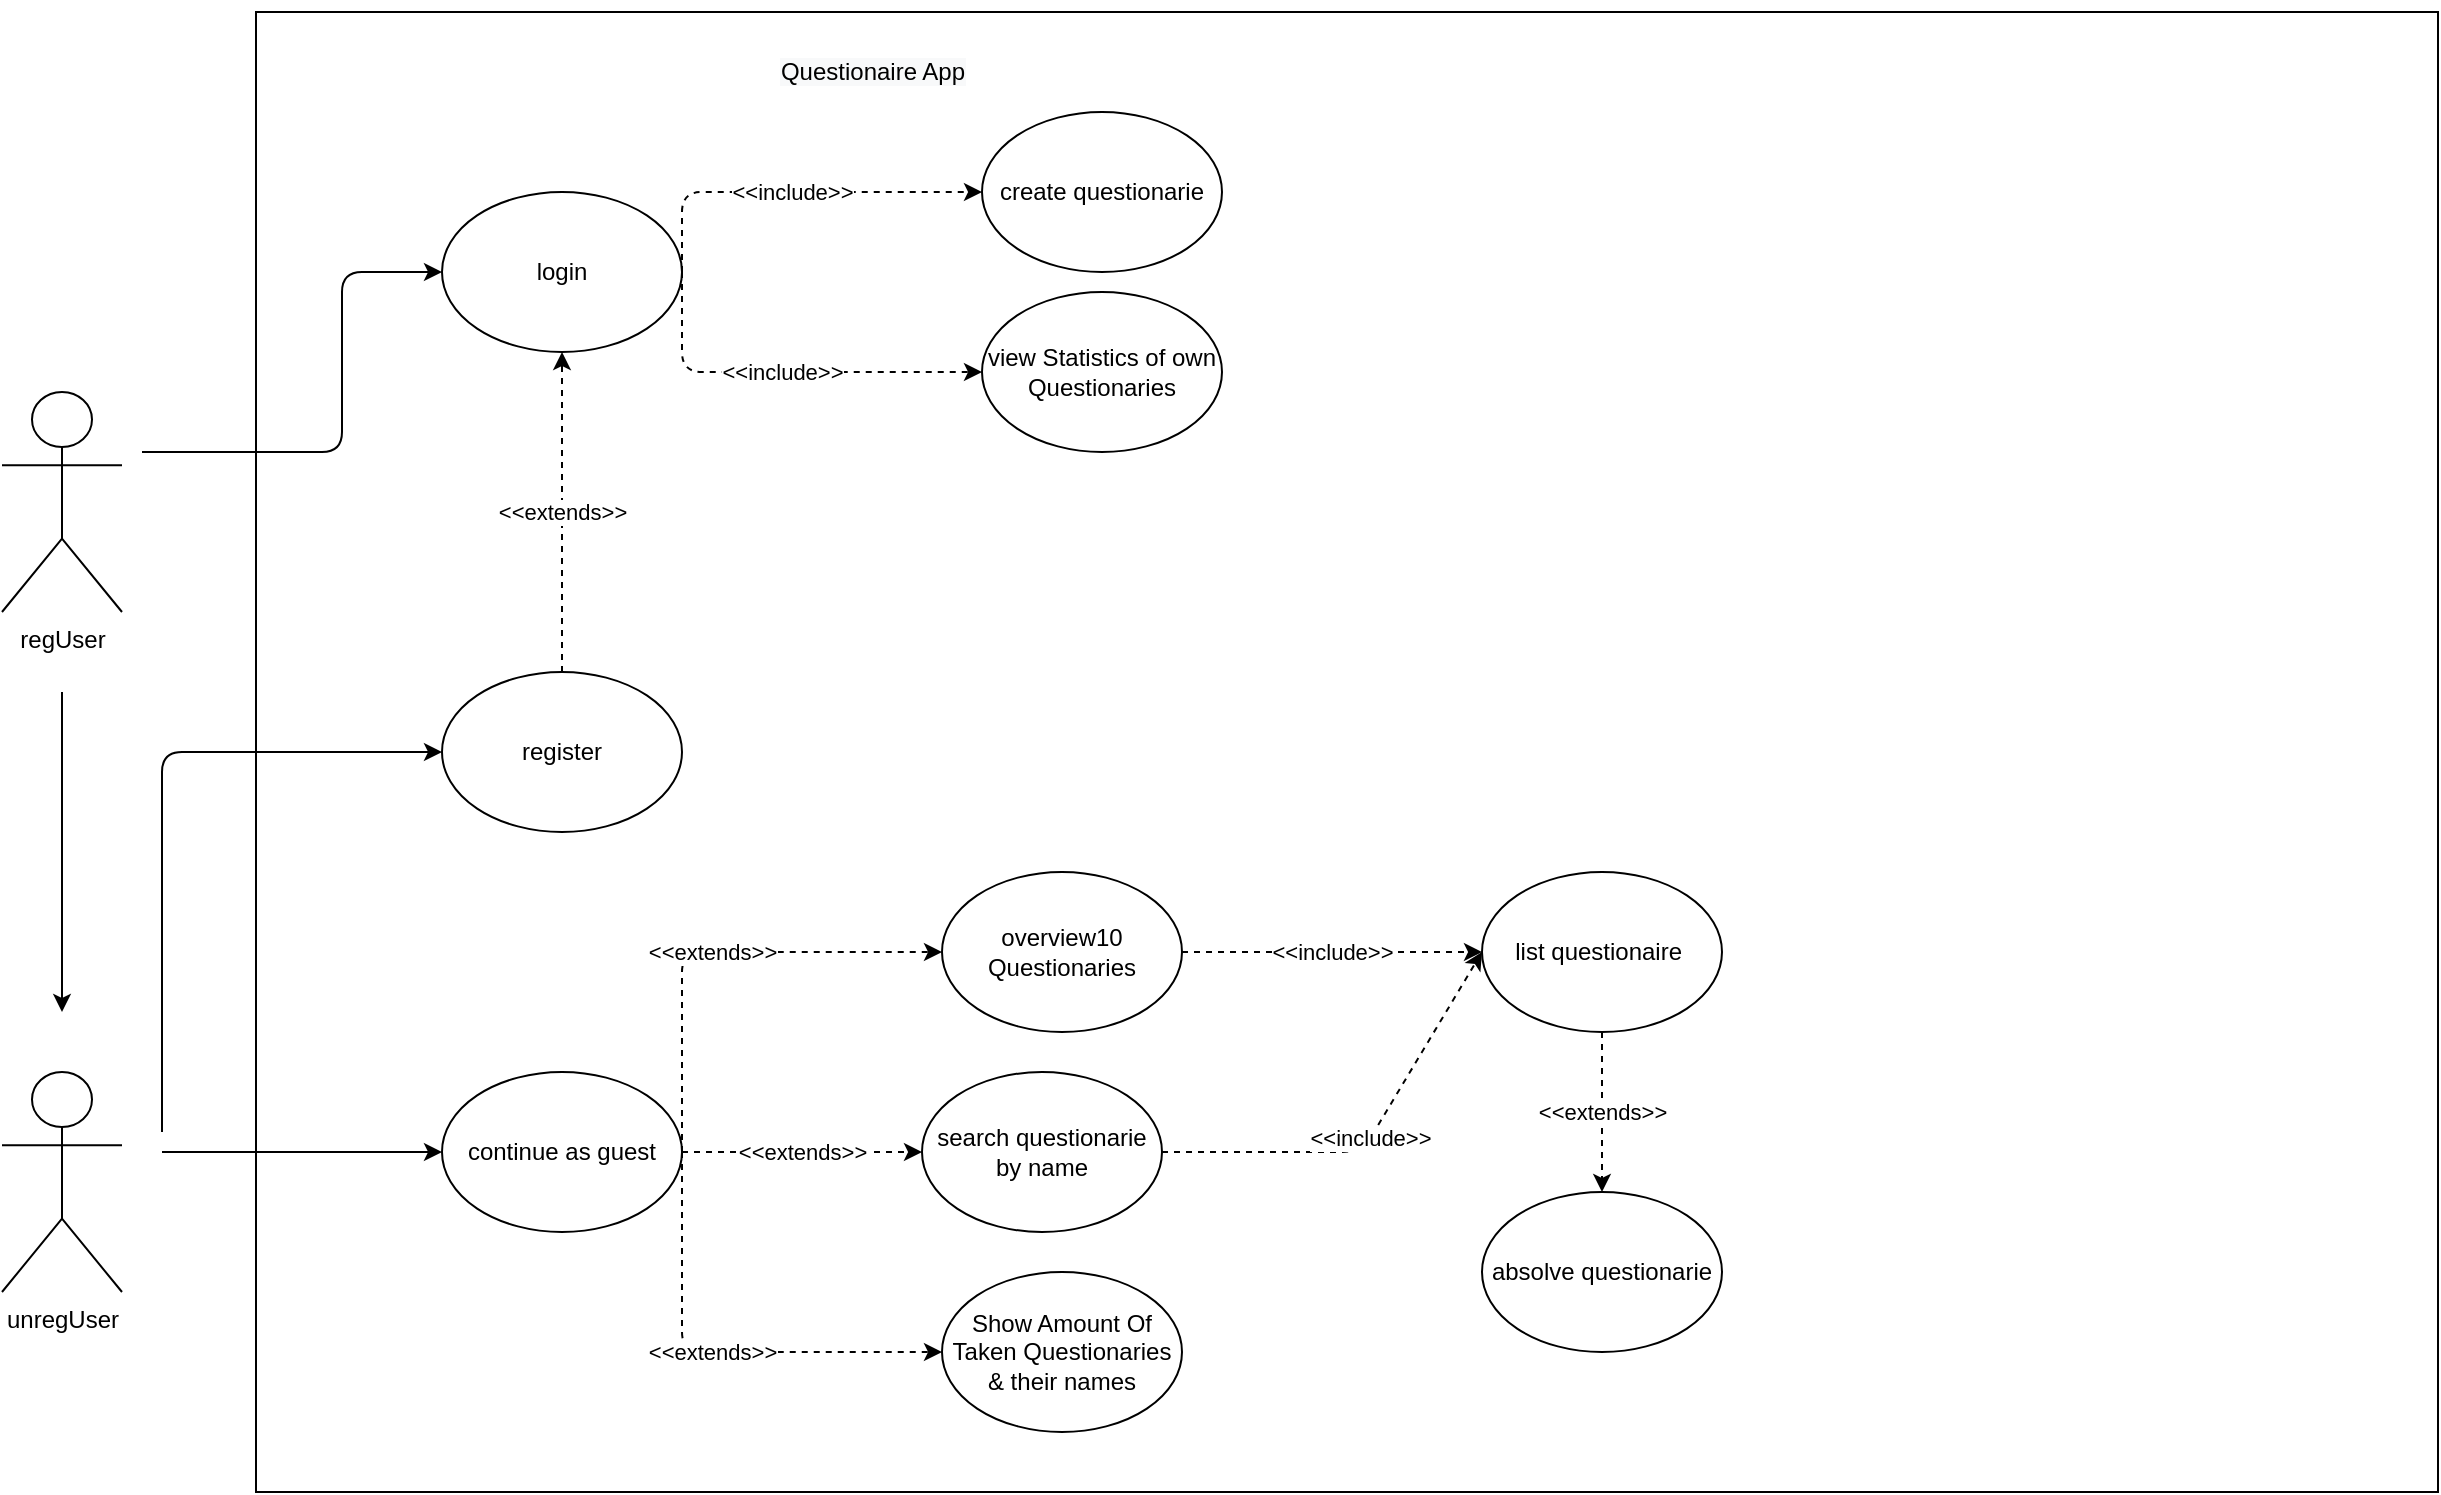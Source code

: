 <mxfile version="14.8.5" type="github">
  <diagram id="MaBtbOxYRT27vuY96YDC" name="Page-1">
    <mxGraphModel dx="1874" dy="796" grid="1" gridSize="10" guides="1" tooltips="1" connect="1" arrows="1" fold="1" page="1" pageScale="1" pageWidth="827" pageHeight="1169" math="0" shadow="0">
      <root>
        <mxCell id="0" />
        <mxCell id="1" parent="0" />
        <mxCell id="VCSvAUDxfRAsaypjR-zs-8" value="unregUser" style="shape=umlActor;verticalLabelPosition=bottom;verticalAlign=top;html=1;outlineConnect=0;" parent="1" vertex="1">
          <mxGeometry x="50" y="550" width="60" height="110" as="geometry" />
        </mxCell>
        <mxCell id="VCSvAUDxfRAsaypjR-zs-9" value="regUser" style="shape=umlActor;verticalLabelPosition=bottom;verticalAlign=top;html=1;outlineConnect=0;" parent="1" vertex="1">
          <mxGeometry x="50" y="210" width="60" height="110" as="geometry" />
        </mxCell>
        <mxCell id="ZiGGj8k5RzDWRy9DFC8I-2" value="&lt;p style=&quot;line-height: 30%&quot;&gt;&lt;br&gt;&lt;/p&gt;" style="rounded=0;whiteSpace=wrap;html=1;" vertex="1" parent="1">
          <mxGeometry x="177" y="20" width="1091" height="740" as="geometry" />
        </mxCell>
        <mxCell id="ZiGGj8k5RzDWRy9DFC8I-3" value="&#xa;&#xa;&lt;span style=&quot;color: rgb(0, 0, 0); font-family: helvetica; font-size: 12px; font-style: normal; font-weight: 400; letter-spacing: normal; text-align: center; text-indent: 0px; text-transform: none; word-spacing: 0px; background-color: rgb(248, 249, 250); display: inline; float: none;&quot;&gt;Questionaire App&lt;/span&gt;&#xa;&#xa;" style="text;html=1;strokeColor=none;fillColor=none;align=center;verticalAlign=middle;whiteSpace=wrap;rounded=0;" vertex="1" parent="1">
          <mxGeometry x="402.5" y="40" width="165" height="20" as="geometry" />
        </mxCell>
        <mxCell id="ZiGGj8k5RzDWRy9DFC8I-4" value="login" style="ellipse;whiteSpace=wrap;html=1;" vertex="1" parent="1">
          <mxGeometry x="270" y="110" width="120" height="80" as="geometry" />
        </mxCell>
        <mxCell id="ZiGGj8k5RzDWRy9DFC8I-5" value="register" style="ellipse;whiteSpace=wrap;html=1;" vertex="1" parent="1">
          <mxGeometry x="270" y="350" width="120" height="80" as="geometry" />
        </mxCell>
        <mxCell id="ZiGGj8k5RzDWRy9DFC8I-6" value="continue as guest" style="ellipse;whiteSpace=wrap;html=1;" vertex="1" parent="1">
          <mxGeometry x="270" y="550" width="120" height="80" as="geometry" />
        </mxCell>
        <mxCell id="ZiGGj8k5RzDWRy9DFC8I-12" value="" style="endArrow=classic;html=1;entryX=0;entryY=0.5;entryDx=0;entryDy=0;" edge="1" parent="1" target="ZiGGj8k5RzDWRy9DFC8I-6">
          <mxGeometry width="50" height="50" relative="1" as="geometry">
            <mxPoint x="130" y="590" as="sourcePoint" />
            <mxPoint x="260" y="640" as="targetPoint" />
          </mxGeometry>
        </mxCell>
        <mxCell id="ZiGGj8k5RzDWRy9DFC8I-13" value="" style="endArrow=classic;html=1;entryX=0;entryY=0.5;entryDx=0;entryDy=0;" edge="1" parent="1" target="ZiGGj8k5RzDWRy9DFC8I-5">
          <mxGeometry width="50" height="50" relative="1" as="geometry">
            <mxPoint x="130" y="580" as="sourcePoint" />
            <mxPoint x="260" y="470" as="targetPoint" />
            <Array as="points">
              <mxPoint x="130" y="390" />
            </Array>
          </mxGeometry>
        </mxCell>
        <mxCell id="ZiGGj8k5RzDWRy9DFC8I-14" value="" style="endArrow=classic;html=1;entryX=0;entryY=0.5;entryDx=0;entryDy=0;" edge="1" parent="1" target="ZiGGj8k5RzDWRy9DFC8I-4">
          <mxGeometry width="50" height="50" relative="1" as="geometry">
            <mxPoint x="120" y="240" as="sourcePoint" />
            <mxPoint x="260" y="270" as="targetPoint" />
            <Array as="points">
              <mxPoint x="220" y="240" />
              <mxPoint x="220" y="150" />
            </Array>
          </mxGeometry>
        </mxCell>
        <mxCell id="ZiGGj8k5RzDWRy9DFC8I-15" value="overview10&lt;br&gt;Questionaries" style="ellipse;whiteSpace=wrap;html=1;" vertex="1" parent="1">
          <mxGeometry x="520" y="450" width="120" height="80" as="geometry" />
        </mxCell>
        <mxCell id="ZiGGj8k5RzDWRy9DFC8I-16" value="search questionarie by name" style="ellipse;whiteSpace=wrap;html=1;" vertex="1" parent="1">
          <mxGeometry x="510" y="550" width="120" height="80" as="geometry" />
        </mxCell>
        <mxCell id="ZiGGj8k5RzDWRy9DFC8I-17" value="Show Amount Of Taken Questionaries &amp;amp; their names" style="ellipse;whiteSpace=wrap;html=1;" vertex="1" parent="1">
          <mxGeometry x="520" y="650" width="120" height="80" as="geometry" />
        </mxCell>
        <mxCell id="ZiGGj8k5RzDWRy9DFC8I-18" value="absolve questionarie" style="ellipse;whiteSpace=wrap;html=1;" vertex="1" parent="1">
          <mxGeometry x="790" y="610" width="120" height="80" as="geometry" />
        </mxCell>
        <mxCell id="ZiGGj8k5RzDWRy9DFC8I-19" value="&amp;lt;&amp;lt;extends&amp;gt;&amp;gt;" style="endArrow=classic;html=1;exitX=1;exitY=0.5;exitDx=0;exitDy=0;entryX=0;entryY=0.5;entryDx=0;entryDy=0;dashed=1;" edge="1" parent="1" source="ZiGGj8k5RzDWRy9DFC8I-6" target="ZiGGj8k5RzDWRy9DFC8I-15">
          <mxGeometry width="50" height="50" relative="1" as="geometry">
            <mxPoint x="340" y="490" as="sourcePoint" />
            <mxPoint x="390" y="440" as="targetPoint" />
            <Array as="points">
              <mxPoint x="390" y="490" />
            </Array>
          </mxGeometry>
        </mxCell>
        <mxCell id="ZiGGj8k5RzDWRy9DFC8I-20" value="&amp;lt;&amp;lt;extends&amp;gt;&amp;gt;" style="endArrow=classic;html=1;entryX=0;entryY=0.5;entryDx=0;entryDy=0;dashed=1;" edge="1" parent="1" target="ZiGGj8k5RzDWRy9DFC8I-16">
          <mxGeometry width="50" height="50" relative="1" as="geometry">
            <mxPoint x="390" y="590" as="sourcePoint" />
            <mxPoint x="490" y="530" as="targetPoint" />
            <Array as="points">
              <mxPoint x="420" y="590" />
            </Array>
          </mxGeometry>
        </mxCell>
        <mxCell id="ZiGGj8k5RzDWRy9DFC8I-21" value="&amp;lt;&amp;lt;extends&amp;gt;&amp;gt;" style="endArrow=classic;html=1;entryX=0;entryY=0.5;entryDx=0;entryDy=0;exitX=1;exitY=0.5;exitDx=0;exitDy=0;dashed=1;" edge="1" parent="1" source="ZiGGj8k5RzDWRy9DFC8I-6" target="ZiGGj8k5RzDWRy9DFC8I-17">
          <mxGeometry width="50" height="50" relative="1" as="geometry">
            <mxPoint x="400" y="600" as="sourcePoint" />
            <mxPoint x="490" y="620" as="targetPoint" />
            <Array as="points">
              <mxPoint x="390" y="690" />
            </Array>
          </mxGeometry>
        </mxCell>
        <mxCell id="ZiGGj8k5RzDWRy9DFC8I-22" value="&amp;lt;&amp;lt;include&amp;gt;&amp;gt;" style="endArrow=classic;html=1;entryX=0;entryY=0.5;entryDx=0;entryDy=0;exitX=1;exitY=0.5;exitDx=0;exitDy=0;dashed=1;" edge="1" parent="1" source="ZiGGj8k5RzDWRy9DFC8I-16" target="ZiGGj8k5RzDWRy9DFC8I-32">
          <mxGeometry width="50" height="50" relative="1" as="geometry">
            <mxPoint x="613" y="598" as="sourcePoint" />
            <mxPoint x="500" y="600" as="targetPoint" />
            <Array as="points">
              <mxPoint x="730" y="590" />
            </Array>
          </mxGeometry>
        </mxCell>
        <mxCell id="ZiGGj8k5RzDWRy9DFC8I-23" value="&amp;lt;&amp;lt;include&amp;gt;&amp;gt;" style="endArrow=classic;html=1;exitX=1;exitY=0.5;exitDx=0;exitDy=0;entryX=0;entryY=0.5;entryDx=0;entryDy=0;dashed=1;" edge="1" parent="1" source="ZiGGj8k5RzDWRy9DFC8I-15" target="ZiGGj8k5RzDWRy9DFC8I-32">
          <mxGeometry width="50" height="50" relative="1" as="geometry">
            <mxPoint x="620" y="600" as="sourcePoint" />
            <mxPoint x="640" y="630" as="targetPoint" />
            <Array as="points">
              <mxPoint x="640" y="490" />
              <mxPoint x="730" y="490" />
            </Array>
          </mxGeometry>
        </mxCell>
        <mxCell id="ZiGGj8k5RzDWRy9DFC8I-24" value="create questionarie" style="ellipse;whiteSpace=wrap;html=1;" vertex="1" parent="1">
          <mxGeometry x="540" y="70" width="120" height="80" as="geometry" />
        </mxCell>
        <mxCell id="ZiGGj8k5RzDWRy9DFC8I-25" value="view Statistics of own&lt;br&gt;Questionaries" style="ellipse;whiteSpace=wrap;html=1;" vertex="1" parent="1">
          <mxGeometry x="540" y="160" width="120" height="80" as="geometry" />
        </mxCell>
        <mxCell id="ZiGGj8k5RzDWRy9DFC8I-30" value="" style="endArrow=classic;html=1;" edge="1" parent="1">
          <mxGeometry width="50" height="50" relative="1" as="geometry">
            <mxPoint x="80" y="360" as="sourcePoint" />
            <mxPoint x="80" y="520" as="targetPoint" />
          </mxGeometry>
        </mxCell>
        <mxCell id="ZiGGj8k5RzDWRy9DFC8I-32" value="list questionaire&amp;nbsp;" style="ellipse;whiteSpace=wrap;html=1;" vertex="1" parent="1">
          <mxGeometry x="790" y="450" width="120" height="80" as="geometry" />
        </mxCell>
        <mxCell id="ZiGGj8k5RzDWRy9DFC8I-35" value="&amp;lt;&amp;lt;extends&amp;gt;&amp;gt;" style="endArrow=classic;html=1;exitX=0.5;exitY=1;exitDx=0;exitDy=0;entryX=0.5;entryY=0;entryDx=0;entryDy=0;dashed=1;" edge="1" parent="1" source="ZiGGj8k5RzDWRy9DFC8I-32" target="ZiGGj8k5RzDWRy9DFC8I-18">
          <mxGeometry width="50" height="50" relative="1" as="geometry">
            <mxPoint x="400" y="600" as="sourcePoint" />
            <mxPoint x="530" y="500" as="targetPoint" />
            <Array as="points" />
          </mxGeometry>
        </mxCell>
        <mxCell id="ZiGGj8k5RzDWRy9DFC8I-36" value="&amp;lt;&amp;lt;extends&amp;gt;&amp;gt;" style="endArrow=classic;html=1;exitX=0.5;exitY=0;exitDx=0;exitDy=0;entryX=0.5;entryY=1;entryDx=0;entryDy=0;dashed=1;" edge="1" parent="1" source="ZiGGj8k5RzDWRy9DFC8I-5" target="ZiGGj8k5RzDWRy9DFC8I-4">
          <mxGeometry width="50" height="50" relative="1" as="geometry">
            <mxPoint x="400" y="600" as="sourcePoint" />
            <mxPoint x="530" y="500" as="targetPoint" />
            <Array as="points" />
          </mxGeometry>
        </mxCell>
        <mxCell id="ZiGGj8k5RzDWRy9DFC8I-38" value="&amp;lt;&amp;lt;include&amp;gt;&amp;gt;" style="endArrow=classic;html=1;exitX=1;exitY=0.5;exitDx=0;exitDy=0;entryX=0;entryY=0.5;entryDx=0;entryDy=0;dashed=1;" edge="1" parent="1" source="ZiGGj8k5RzDWRy9DFC8I-4" target="ZiGGj8k5RzDWRy9DFC8I-25">
          <mxGeometry width="50" height="50" relative="1" as="geometry">
            <mxPoint x="402.5" y="180" as="sourcePoint" />
            <mxPoint x="552.5" y="180" as="targetPoint" />
            <Array as="points">
              <mxPoint x="390" y="200" />
            </Array>
          </mxGeometry>
        </mxCell>
        <mxCell id="ZiGGj8k5RzDWRy9DFC8I-39" value="&amp;lt;&amp;lt;include&amp;gt;&amp;gt;" style="endArrow=classic;html=1;exitX=1;exitY=0.5;exitDx=0;exitDy=0;entryX=0;entryY=0.5;entryDx=0;entryDy=0;dashed=1;" edge="1" parent="1" source="ZiGGj8k5RzDWRy9DFC8I-4" target="ZiGGj8k5RzDWRy9DFC8I-24">
          <mxGeometry width="50" height="50" relative="1" as="geometry">
            <mxPoint x="400" y="180" as="sourcePoint" />
            <mxPoint x="550" y="210" as="targetPoint" />
            <Array as="points">
              <mxPoint x="390" y="110" />
            </Array>
          </mxGeometry>
        </mxCell>
      </root>
    </mxGraphModel>
  </diagram>
</mxfile>
